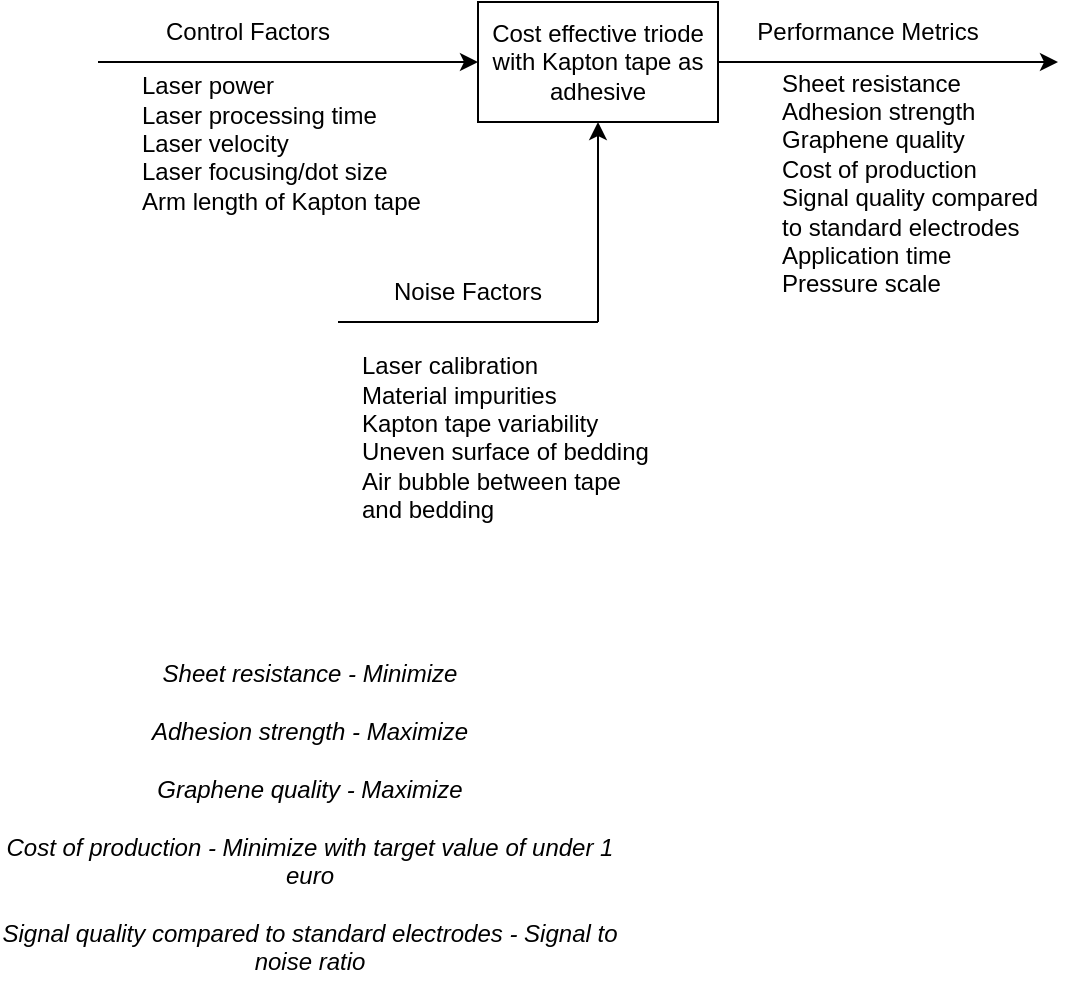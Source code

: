 <mxfile version="23.1.7" type="github">
  <diagram name="Page-1" id="Xys8G413r45YZBC3T7wg">
    <mxGraphModel dx="739" dy="409" grid="1" gridSize="10" guides="1" tooltips="1" connect="1" arrows="1" fold="1" page="1" pageScale="1" pageWidth="850" pageHeight="1100" math="0" shadow="0">
      <root>
        <mxCell id="0" />
        <mxCell id="1" parent="0" />
        <mxCell id="J8Dny0zLseRTvjEibwT8-2" value="" style="endArrow=classic;html=1;rounded=0;entryX=0;entryY=0.5;entryDx=0;entryDy=0;" edge="1" parent="1" target="J8Dny0zLseRTvjEibwT8-8">
          <mxGeometry width="50" height="50" relative="1" as="geometry">
            <mxPoint x="100" y="240" as="sourcePoint" />
            <mxPoint x="280" y="240" as="targetPoint" />
          </mxGeometry>
        </mxCell>
        <mxCell id="J8Dny0zLseRTvjEibwT8-7" value="Control Factors" style="text;html=1;align=center;verticalAlign=middle;whiteSpace=wrap;rounded=0;" vertex="1" parent="1">
          <mxGeometry x="120" y="210" width="110" height="30" as="geometry" />
        </mxCell>
        <mxCell id="J8Dny0zLseRTvjEibwT8-8" value="Cost effective triode with Kapton tape as adhesive" style="rounded=0;whiteSpace=wrap;html=1;" vertex="1" parent="1">
          <mxGeometry x="290" y="210" width="120" height="60" as="geometry" />
        </mxCell>
        <mxCell id="J8Dny0zLseRTvjEibwT8-9" value="&lt;div&gt;Laser power&lt;/div&gt;&lt;div&gt;Laser processing time&lt;/div&gt;&lt;div&gt;Laser velocity&lt;/div&gt;&lt;div&gt;Laser focusing/dot size&lt;/div&gt;&lt;div&gt;Arm length of Kapton tape&lt;/div&gt;&lt;div&gt;&lt;br&gt;&lt;/div&gt;&lt;div&gt;&lt;br&gt;&lt;/div&gt;" style="text;html=1;align=left;verticalAlign=middle;whiteSpace=wrap;rounded=0;" vertex="1" parent="1">
          <mxGeometry x="120" y="280" width="190" height="30" as="geometry" />
        </mxCell>
        <mxCell id="J8Dny0zLseRTvjEibwT8-13" value="" style="endArrow=classic;html=1;rounded=0;entryX=0.5;entryY=1;entryDx=0;entryDy=0;" edge="1" parent="1" target="J8Dny0zLseRTvjEibwT8-8">
          <mxGeometry width="50" height="50" relative="1" as="geometry">
            <mxPoint x="350" y="350" as="sourcePoint" />
            <mxPoint x="350" y="280" as="targetPoint" />
          </mxGeometry>
        </mxCell>
        <mxCell id="J8Dny0zLseRTvjEibwT8-15" value="" style="endArrow=none;html=1;rounded=0;" edge="1" parent="1">
          <mxGeometry width="50" height="50" relative="1" as="geometry">
            <mxPoint x="220" y="370" as="sourcePoint" />
            <mxPoint x="350" y="370" as="targetPoint" />
          </mxGeometry>
        </mxCell>
        <mxCell id="J8Dny0zLseRTvjEibwT8-16" value="Noise Factors" style="text;html=1;align=center;verticalAlign=middle;whiteSpace=wrap;rounded=0;" vertex="1" parent="1">
          <mxGeometry x="240" y="340" width="90" height="30" as="geometry" />
        </mxCell>
        <mxCell id="J8Dny0zLseRTvjEibwT8-17" value="" style="endArrow=classic;html=1;rounded=0;exitX=1;exitY=0.5;exitDx=0;exitDy=0;" edge="1" parent="1" source="J8Dny0zLseRTvjEibwT8-8">
          <mxGeometry width="50" height="50" relative="1" as="geometry">
            <mxPoint x="400" y="360" as="sourcePoint" />
            <mxPoint x="580" y="240" as="targetPoint" />
          </mxGeometry>
        </mxCell>
        <mxCell id="J8Dny0zLseRTvjEibwT8-19" value="Performance Metrics" style="text;html=1;align=center;verticalAlign=middle;whiteSpace=wrap;rounded=0;" vertex="1" parent="1">
          <mxGeometry x="410" y="210" width="150" height="30" as="geometry" />
        </mxCell>
        <mxCell id="J8Dny0zLseRTvjEibwT8-21" value="Laser calibration&lt;br&gt;Material impurities&lt;br&gt;Kapton tape variability&amp;nbsp;&lt;br&gt;Uneven surface of bedding&lt;br&gt;Air bubble between tape and bedding&amp;nbsp;&lt;br&gt;&lt;div&gt;&lt;br&gt;&lt;/div&gt;" style="text;html=1;align=left;verticalAlign=middle;whiteSpace=wrap;rounded=0;" vertex="1" parent="1">
          <mxGeometry x="230" y="420" width="152.5" height="30" as="geometry" />
        </mxCell>
        <mxCell id="J8Dny0zLseRTvjEibwT8-27" value="Sheet resistance&lt;br&gt;Adhesion strength&amp;nbsp;&lt;br&gt;Graphene quality&amp;nbsp;&lt;br&gt;Cost of production&lt;br&gt;Signal quality compared to standard electrodes&lt;br&gt;Application time&lt;br&gt;Pressure scale&lt;br&gt;&lt;br&gt;&amp;nbsp;" style="text;html=1;align=left;verticalAlign=middle;whiteSpace=wrap;rounded=0;" vertex="1" parent="1">
          <mxGeometry x="440" y="300" width="135" height="30" as="geometry" />
        </mxCell>
        <mxCell id="J8Dny0zLseRTvjEibwT8-29" style="edgeStyle=orthogonalEdgeStyle;rounded=0;orthogonalLoop=1;jettySize=auto;html=1;exitX=0.5;exitY=1;exitDx=0;exitDy=0;" edge="1" parent="1" source="J8Dny0zLseRTvjEibwT8-9" target="J8Dny0zLseRTvjEibwT8-9">
          <mxGeometry relative="1" as="geometry" />
        </mxCell>
        <mxCell id="J8Dny0zLseRTvjEibwT8-31" value="&lt;i&gt;Sheet resistance - Minimize&lt;br&gt;&lt;br&gt;Adhesion strength - Maximize&lt;br&gt;&amp;nbsp;&lt;br&gt;Graphene quality - Maximize&lt;br&gt;&amp;nbsp;&lt;br&gt;Cost of production - Minimize with target value of under 1 euro&lt;br&gt;&lt;br&gt;Signal quality compared to standard electrodes - Signal to noise ratio&lt;br&gt;&amp;nbsp;&lt;/i&gt;" style="text;html=1;align=center;verticalAlign=middle;whiteSpace=wrap;rounded=0;" vertex="1" parent="1">
          <mxGeometry x="51.25" y="610" width="310" height="30" as="geometry" />
        </mxCell>
        <mxCell id="J8Dny0zLseRTvjEibwT8-39" value="" style="endArrow=none;html=1;rounded=0;" edge="1" parent="1">
          <mxGeometry width="50" height="50" relative="1" as="geometry">
            <mxPoint x="350" y="370" as="sourcePoint" />
            <mxPoint x="350" y="350" as="targetPoint" />
          </mxGeometry>
        </mxCell>
      </root>
    </mxGraphModel>
  </diagram>
</mxfile>
